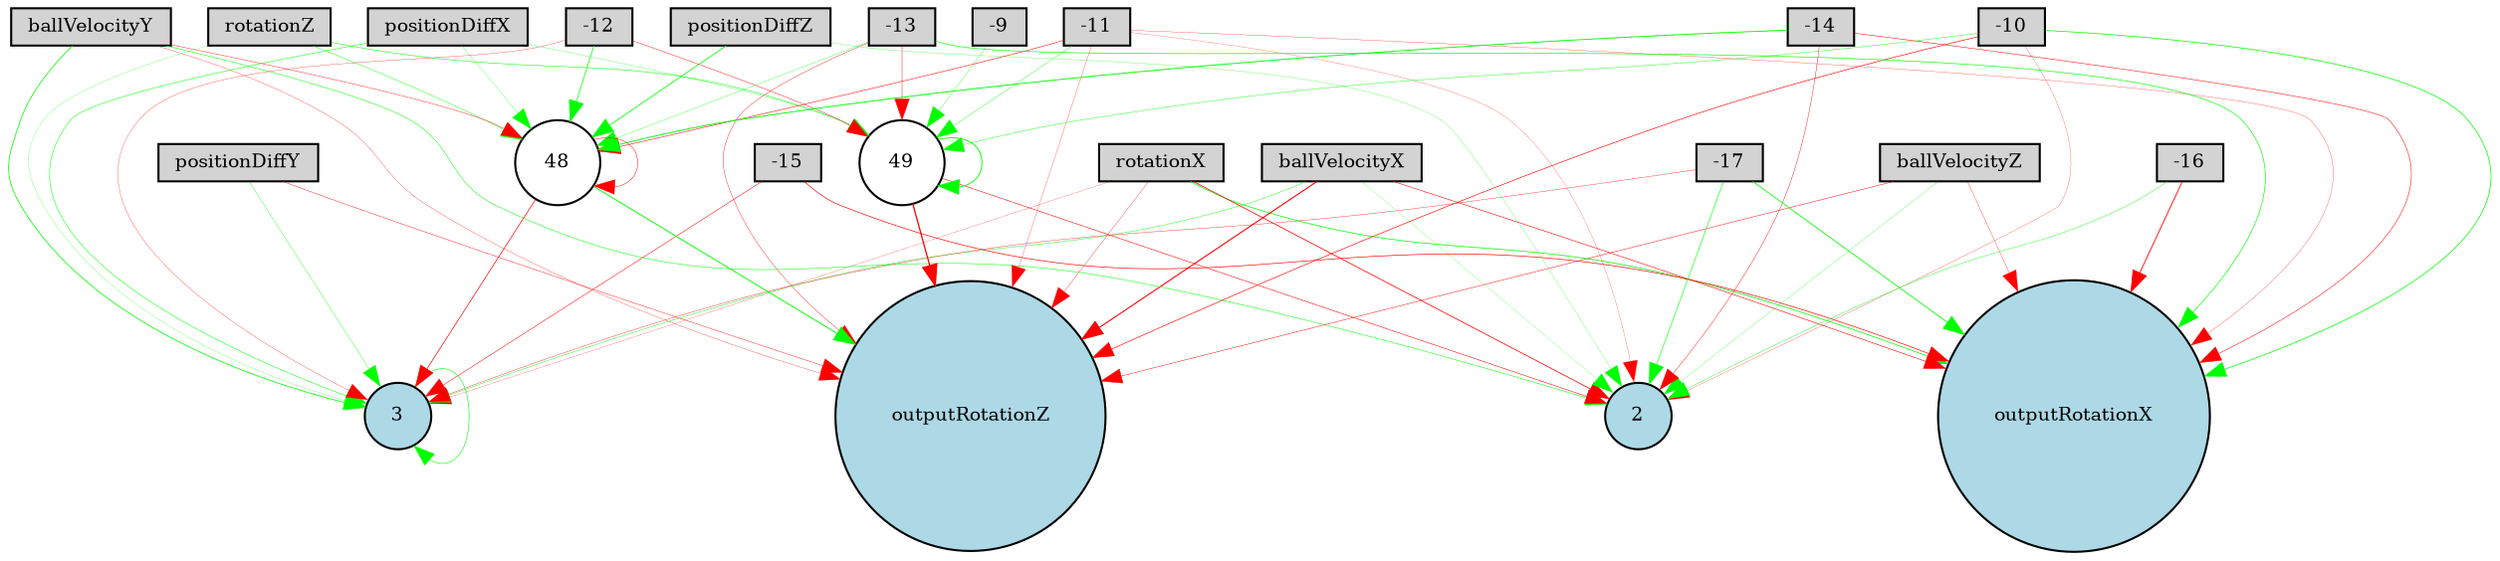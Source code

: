 digraph {
	node [fontsize=9 height=0.2 shape=circle width=0.2]
	rotationX [fillcolor=lightgray shape=box style=filled]
	rotationZ [fillcolor=lightgray shape=box style=filled]
	positionDiffX [fillcolor=lightgray shape=box style=filled]
	positionDiffY [fillcolor=lightgray shape=box style=filled]
	positionDiffZ [fillcolor=lightgray shape=box style=filled]
	ballVelocityX [fillcolor=lightgray shape=box style=filled]
	ballVelocityY [fillcolor=lightgray shape=box style=filled]
	ballVelocityZ [fillcolor=lightgray shape=box style=filled]
	-9 [fillcolor=lightgray shape=box style=filled]
	-10 [fillcolor=lightgray shape=box style=filled]
	-11 [fillcolor=lightgray shape=box style=filled]
	-12 [fillcolor=lightgray shape=box style=filled]
	-13 [fillcolor=lightgray shape=box style=filled]
	-14 [fillcolor=lightgray shape=box style=filled]
	-15 [fillcolor=lightgray shape=box style=filled]
	-16 [fillcolor=lightgray shape=box style=filled]
	-17 [fillcolor=lightgray shape=box style=filled]
	outputRotationX [fillcolor=lightblue style=filled]
	outputRotationZ [fillcolor=lightblue style=filled]
	2 [fillcolor=lightblue style=filled]
	3 [fillcolor=lightblue style=filled]
	48 [fillcolor=white style=filled]
	49 [fillcolor=white style=filled]
	-12 -> 48 [color=green penwidth=0.3500752747014779 style=solid]
	positionDiffZ -> 2 [color=green penwidth=0.12317253719707535 style=solid]
	-11 -> 49 [color=green penwidth=0.18283783981186164 style=solid]
	49 -> outputRotationZ [color=red penwidth=0.6231235654326827 style=solid]
	ballVelocityX -> outputRotationX [color=red penwidth=0.27321118432940417 style=solid]
	-16 -> 2 [color=green penwidth=0.19198798773817638 style=solid]
	-13 -> outputRotationZ [color=red penwidth=0.18154530338232128 style=solid]
	-17 -> 3 [color=red penwidth=0.16765827223382562 style=solid]
	49 -> 2 [color=red penwidth=0.2605090335255399 style=solid]
	positionDiffX -> 49 [color=green penwidth=0.12778011689693614 style=solid]
	48 -> 3 [color=red penwidth=0.3282274131916487 style=solid]
	positionDiffZ -> 48 [color=green penwidth=0.38540518015172 style=solid]
	rotationZ -> 3 [color=green penwidth=0.11112755199053047 style=solid]
	-14 -> outputRotationX [color=red penwidth=0.24762124200630067 style=solid]
	-10 -> outputRotationX [color=green penwidth=0.349667985516822 style=solid]
	-17 -> 2 [color=green penwidth=0.2892694281185054 style=solid]
	ballVelocityY -> 2 [color=green penwidth=0.24970029640400546 style=solid]
	-11 -> 48 [color=red penwidth=0.2527939587630733 style=solid]
	positionDiffX -> 48 [color=green penwidth=0.12985432574316202 style=solid]
	ballVelocityX -> outputRotationZ [color=red penwidth=0.5148210619350847 style=solid]
	-16 -> outputRotationX [color=red penwidth=0.4091491207177893 style=solid]
	rotationX -> 2 [color=red penwidth=0.3656819123377335 style=solid]
	-13 -> 48 [color=green penwidth=0.1582327601627821 style=solid]
	-15 -> 3 [color=red penwidth=0.24631332211242987 style=solid]
	-15 -> outputRotationX [color=red penwidth=0.31745448264261333 style=solid]
	48 -> outputRotationZ [color=green penwidth=0.44499027971474825 style=solid]
	ballVelocityY -> 48 [color=red penwidth=0.19097734301835145 style=solid]
	-12 -> 49 [color=red penwidth=0.20851147808234038 style=solid]
	ballVelocityX -> 3 [color=green penwidth=0.19943462970227555 style=solid]
	rotationX -> 3 [color=red penwidth=0.10474697322997507 style=solid]
	-11 -> outputRotationX [color=red penwidth=0.1332624960867223 style=solid]
	ballVelocityX -> 2 [color=green penwidth=0.10513213316946139 style=solid]
	-14 -> 2 [color=red penwidth=0.19918542545216977 style=solid]
	-13 -> 49 [color=red penwidth=0.21190062799910697 style=solid]
	positionDiffX -> 3 [color=green penwidth=0.2437324677887979 style=solid]
	rotationX -> outputRotationX [color=green penwidth=0.34963987413984526 style=solid]
	-10 -> 2 [color=red penwidth=0.11978589576793683 style=solid]
	ballVelocityZ -> outputRotationZ [color=red penwidth=0.21851941294446697 style=solid]
	-11 -> outputRotationZ [color=red penwidth=0.1267300063762653 style=solid]
	rotationZ -> 48 [color=green penwidth=0.20615155820723943 style=solid]
	-9 -> 49 [color=green penwidth=0.15667851784237288 style=solid]
	-12 -> 3 [color=red penwidth=0.13992905085981056 style=solid]
	3 -> 3 [color=green penwidth=0.2736877344658452 style=solid]
	-17 -> outputRotationX [color=green penwidth=0.3899890900582007 style=solid]
	-10 -> 49 [color=green penwidth=0.20118064827255416 style=solid]
	-11 -> 2 [color=red penwidth=0.107245229812779 style=solid]
	positionDiffY -> outputRotationZ [color=red penwidth=0.1988243512735272 style=solid]
	ballVelocityY -> 3 [color=green penwidth=0.3684077627130562 style=solid]
	ballVelocityZ -> 2 [color=green penwidth=0.1260342447879508 style=solid]
	-10 -> outputRotationZ [color=red penwidth=0.3007240672941507 style=solid]
	positionDiffY -> 3 [color=green penwidth=0.17173897841769822 style=solid]
	rotationX -> outputRotationZ [color=red penwidth=0.15284046818533012 style=solid]
	-13 -> outputRotationX [color=green penwidth=0.30645072362947867 style=solid]
	rotationZ -> 49 [color=green penwidth=0.2527699291700819 style=solid]
	ballVelocityY -> outputRotationZ [color=red penwidth=0.13878633068597448 style=solid]
	ballVelocityZ -> outputRotationX [color=red penwidth=0.14845655357302362 style=solid]
	48 -> 48 [color=red penwidth=0.22106206356112873 style=solid]
	-14 -> 48 [color=green penwidth=0.4407213545648475 style=solid]
	49 -> 49 [color=green penwidth=0.42348233869560503 style=solid]
}
